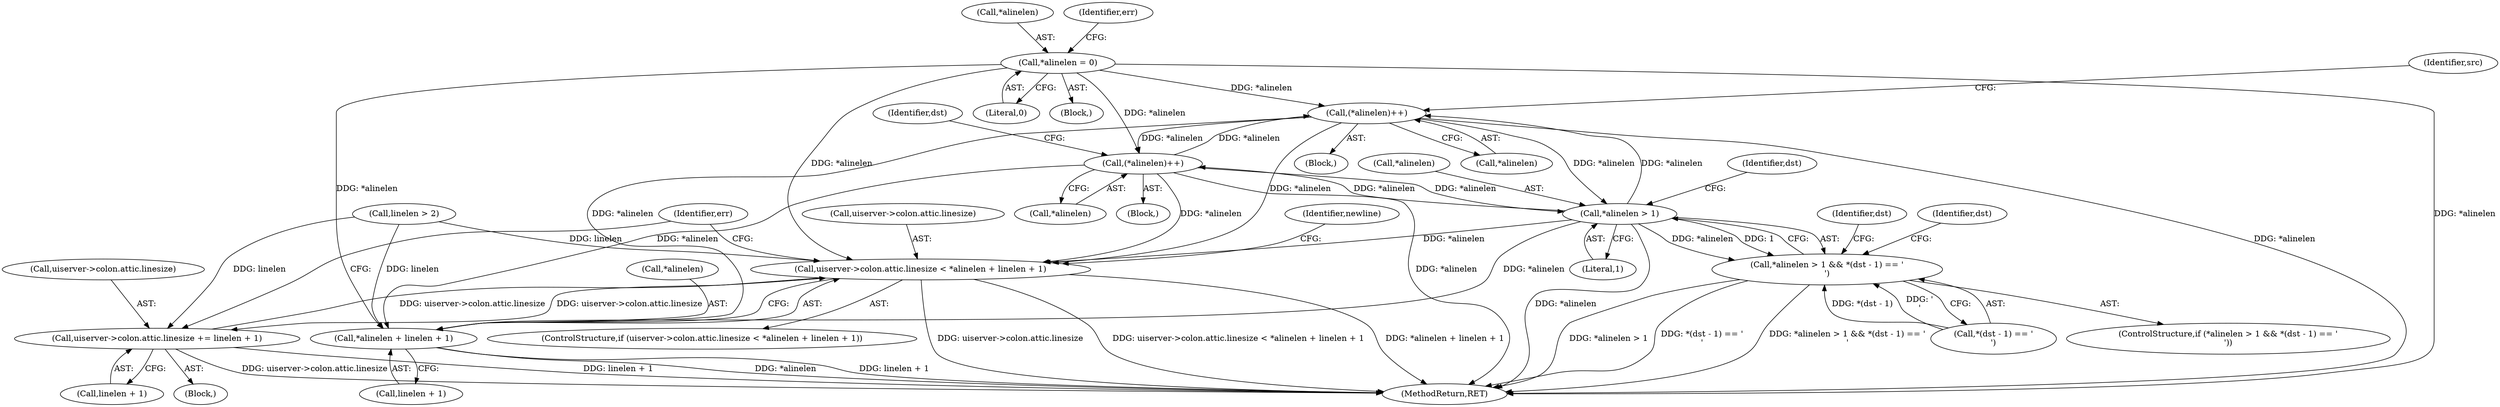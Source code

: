 digraph "0_gnupg_2cbd76f7911fc215845e89b50d6af5ff4a83dd77_0@pointer" {
"1000538" [label="(Call,*alinelen = 0)"];
"1000384" [label="(Call,uiserver->colon.attic.linesize < *alinelen + linelen + 1)"];
"1000423" [label="(Call,uiserver->colon.attic.linesize += linelen + 1)"];
"1000392" [label="(Call,*alinelen + linelen + 1)"];
"1000472" [label="(Call,(*alinelen)++)"];
"1000486" [label="(Call,(*alinelen)++)"];
"1000504" [label="(Call,*alinelen > 1)"];
"1000503" [label="(Call,*alinelen > 1 && *(dst - 1) == '\r')"];
"1000431" [label="(Call,linelen + 1)"];
"1000538" [label="(Call,*alinelen = 0)"];
"1000423" [label="(Call,uiserver->colon.attic.linesize += linelen + 1)"];
"1000487" [label="(Call,*alinelen)"];
"1000539" [label="(Call,*alinelen)"];
"1000384" [label="(Call,uiserver->colon.attic.linesize < *alinelen + linelen + 1)"];
"1000492" [label="(Identifier,dst)"];
"1000448" [label="(Identifier,err)"];
"1000418" [label="(Block,)"];
"1000327" [label="(Call,linelen > 2)"];
"1000395" [label="(Call,linelen + 1)"];
"1000476" [label="(Identifier,src)"];
"1000507" [label="(Literal,1)"];
"1000464" [label="(Block,)"];
"1000518" [label="(Identifier,dst)"];
"1000511" [label="(Identifier,dst)"];
"1000393" [label="(Call,*alinelen)"];
"1000503" [label="(Call,*alinelen > 1 && *(dst - 1) == '\r')"];
"1000486" [label="(Call,(*alinelen)++)"];
"1000401" [label="(Identifier,newline)"];
"1000505" [label="(Call,*alinelen)"];
"1000541" [label="(Literal,0)"];
"1000533" [label="(Block,)"];
"1000479" [label="(Block,)"];
"1000871" [label="(MethodReturn,RET)"];
"1000383" [label="(ControlStructure,if (uiserver->colon.attic.linesize < *alinelen + linelen + 1))"];
"1000504" [label="(Call,*alinelen > 1)"];
"1000502" [label="(ControlStructure,if (*alinelen > 1 && *(dst - 1) == '\r'))"];
"1000515" [label="(Identifier,dst)"];
"1000424" [label="(Call,uiserver->colon.attic.linesize)"];
"1000508" [label="(Call,*(dst - 1) == '\r')"];
"1000385" [label="(Call,uiserver->colon.attic.linesize)"];
"1000473" [label="(Call,*alinelen)"];
"1000392" [label="(Call,*alinelen + linelen + 1)"];
"1000436" [label="(Identifier,err)"];
"1000472" [label="(Call,(*alinelen)++)"];
"1000538" -> "1000533"  [label="AST: "];
"1000538" -> "1000541"  [label="CFG: "];
"1000539" -> "1000538"  [label="AST: "];
"1000541" -> "1000538"  [label="AST: "];
"1000448" -> "1000538"  [label="CFG: "];
"1000538" -> "1000871"  [label="DDG: *alinelen"];
"1000538" -> "1000384"  [label="DDG: *alinelen"];
"1000538" -> "1000392"  [label="DDG: *alinelen"];
"1000538" -> "1000472"  [label="DDG: *alinelen"];
"1000538" -> "1000486"  [label="DDG: *alinelen"];
"1000384" -> "1000383"  [label="AST: "];
"1000384" -> "1000392"  [label="CFG: "];
"1000385" -> "1000384"  [label="AST: "];
"1000392" -> "1000384"  [label="AST: "];
"1000401" -> "1000384"  [label="CFG: "];
"1000436" -> "1000384"  [label="CFG: "];
"1000384" -> "1000871"  [label="DDG: uiserver->colon.attic.linesize < *alinelen + linelen + 1"];
"1000384" -> "1000871"  [label="DDG: *alinelen + linelen + 1"];
"1000384" -> "1000871"  [label="DDG: uiserver->colon.attic.linesize"];
"1000423" -> "1000384"  [label="DDG: uiserver->colon.attic.linesize"];
"1000486" -> "1000384"  [label="DDG: *alinelen"];
"1000504" -> "1000384"  [label="DDG: *alinelen"];
"1000472" -> "1000384"  [label="DDG: *alinelen"];
"1000327" -> "1000384"  [label="DDG: linelen"];
"1000384" -> "1000423"  [label="DDG: uiserver->colon.attic.linesize"];
"1000423" -> "1000418"  [label="AST: "];
"1000423" -> "1000431"  [label="CFG: "];
"1000424" -> "1000423"  [label="AST: "];
"1000431" -> "1000423"  [label="AST: "];
"1000436" -> "1000423"  [label="CFG: "];
"1000423" -> "1000871"  [label="DDG: uiserver->colon.attic.linesize"];
"1000423" -> "1000871"  [label="DDG: linelen + 1"];
"1000327" -> "1000423"  [label="DDG: linelen"];
"1000392" -> "1000395"  [label="CFG: "];
"1000393" -> "1000392"  [label="AST: "];
"1000395" -> "1000392"  [label="AST: "];
"1000392" -> "1000871"  [label="DDG: *alinelen"];
"1000392" -> "1000871"  [label="DDG: linelen + 1"];
"1000486" -> "1000392"  [label="DDG: *alinelen"];
"1000504" -> "1000392"  [label="DDG: *alinelen"];
"1000472" -> "1000392"  [label="DDG: *alinelen"];
"1000327" -> "1000392"  [label="DDG: linelen"];
"1000472" -> "1000464"  [label="AST: "];
"1000472" -> "1000473"  [label="CFG: "];
"1000473" -> "1000472"  [label="AST: "];
"1000476" -> "1000472"  [label="CFG: "];
"1000472" -> "1000871"  [label="DDG: *alinelen"];
"1000486" -> "1000472"  [label="DDG: *alinelen"];
"1000504" -> "1000472"  [label="DDG: *alinelen"];
"1000472" -> "1000486"  [label="DDG: *alinelen"];
"1000472" -> "1000504"  [label="DDG: *alinelen"];
"1000486" -> "1000479"  [label="AST: "];
"1000486" -> "1000487"  [label="CFG: "];
"1000487" -> "1000486"  [label="AST: "];
"1000492" -> "1000486"  [label="CFG: "];
"1000486" -> "1000871"  [label="DDG: *alinelen"];
"1000504" -> "1000486"  [label="DDG: *alinelen"];
"1000486" -> "1000504"  [label="DDG: *alinelen"];
"1000504" -> "1000503"  [label="AST: "];
"1000504" -> "1000507"  [label="CFG: "];
"1000505" -> "1000504"  [label="AST: "];
"1000507" -> "1000504"  [label="AST: "];
"1000511" -> "1000504"  [label="CFG: "];
"1000503" -> "1000504"  [label="CFG: "];
"1000504" -> "1000871"  [label="DDG: *alinelen"];
"1000504" -> "1000503"  [label="DDG: *alinelen"];
"1000504" -> "1000503"  [label="DDG: 1"];
"1000503" -> "1000502"  [label="AST: "];
"1000503" -> "1000508"  [label="CFG: "];
"1000508" -> "1000503"  [label="AST: "];
"1000515" -> "1000503"  [label="CFG: "];
"1000518" -> "1000503"  [label="CFG: "];
"1000503" -> "1000871"  [label="DDG: *alinelen > 1 && *(dst - 1) == '\r'"];
"1000503" -> "1000871"  [label="DDG: *alinelen > 1"];
"1000503" -> "1000871"  [label="DDG: *(dst - 1) == '\r'"];
"1000508" -> "1000503"  [label="DDG: *(dst - 1)"];
"1000508" -> "1000503"  [label="DDG: '\r'"];
}
